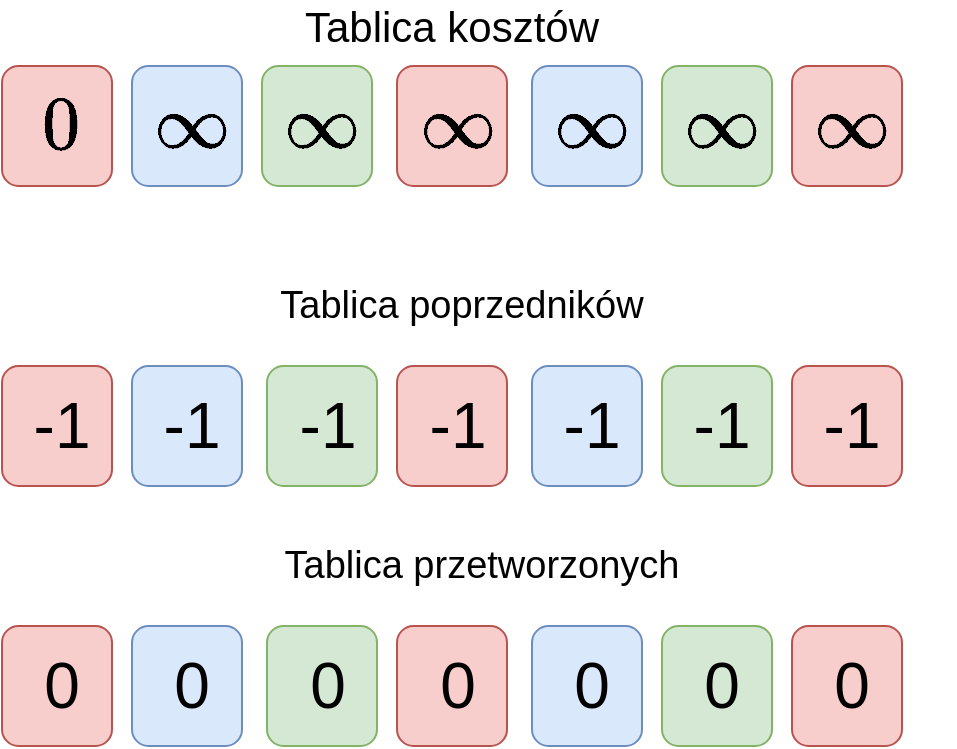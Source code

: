 <mxfile version="13.1.14" type="device"><diagram id="B2LhQg4d7DZISlTwjgrp" name="Page-1"><mxGraphModel dx="1027" dy="555" grid="1" gridSize="10" guides="1" tooltips="1" connect="1" arrows="1" fold="1" page="1" pageScale="1" pageWidth="520" pageHeight="400" math="1" shadow="0"><root><mxCell id="0"/><mxCell id="1" parent="0"/><mxCell id="2Hb2jNUms6qORHJY_kPr-4" value="&lt;span style=&quot;font-size: 32px&quot;&gt;$$0 $$&lt;/span&gt;" style="rounded=1;whiteSpace=wrap;html=1;fillColor=#f8cecc;strokeColor=#b85450;spacing=12;spacingLeft=5;" parent="1" vertex="1"><mxGeometry x="35" y="50" width="55" height="60" as="geometry"/></mxCell><mxCell id="2Hb2jNUms6qORHJY_kPr-10" value="&lt;font style=&quot;font-size: 21px&quot;&gt;Tablica kosztów&lt;/font&gt;" style="text;html=1;strokeColor=none;fillColor=none;align=center;verticalAlign=middle;whiteSpace=wrap;rounded=0;" parent="1" vertex="1"><mxGeometry x="165" y="20" width="190" height="20" as="geometry"/></mxCell><mxCell id="2Hb2jNUms6qORHJY_kPr-12" value="Tablica poprzedników" style="text;html=1;strokeColor=none;fillColor=none;align=center;verticalAlign=middle;whiteSpace=wrap;rounded=0;fontSize=19;" parent="1" vertex="1"><mxGeometry x="155" y="160" width="220" height="20" as="geometry"/></mxCell><mxCell id="crELcsmffhB4RE_T93IT-4" value="Tablica przetworzonych" style="text;html=1;strokeColor=none;fillColor=none;align=center;verticalAlign=middle;whiteSpace=wrap;rounded=0;fontSize=19;" vertex="1" parent="1"><mxGeometry x="165" y="290" width="220" height="20" as="geometry"/></mxCell><mxCell id="crELcsmffhB4RE_T93IT-9" value="&lt;span style=&quot;font-size: 32px&quot;&gt;$$\infty $$&lt;/span&gt;" style="rounded=1;whiteSpace=wrap;html=1;fillColor=#dae8fc;strokeColor=#6c8ebf;spacing=12;spacingLeft=5;" vertex="1" parent="1"><mxGeometry x="100" y="50" width="55" height="60" as="geometry"/></mxCell><mxCell id="crELcsmffhB4RE_T93IT-14" value="&lt;span style=&quot;font-size: 32px&quot;&gt;$$\infty $$&lt;/span&gt;" style="rounded=1;whiteSpace=wrap;html=1;fillColor=#d5e8d4;strokeColor=#82b366;spacing=12;spacingLeft=5;" vertex="1" parent="1"><mxGeometry x="165" y="50" width="55" height="60" as="geometry"/></mxCell><mxCell id="crELcsmffhB4RE_T93IT-15" value="&lt;span style=&quot;font-size: 32px&quot;&gt;$$\infty $$&lt;/span&gt;" style="rounded=1;whiteSpace=wrap;html=1;fillColor=#f8cecc;strokeColor=#b85450;spacing=12;spacingLeft=5;" vertex="1" parent="1"><mxGeometry x="232.5" y="50" width="55" height="60" as="geometry"/></mxCell><mxCell id="crELcsmffhB4RE_T93IT-16" value="&lt;span style=&quot;font-size: 32px&quot;&gt;$$\infty $$&lt;/span&gt;" style="rounded=1;whiteSpace=wrap;html=1;fillColor=#dae8fc;strokeColor=#6c8ebf;spacing=12;spacingLeft=5;" vertex="1" parent="1"><mxGeometry x="300" y="50" width="55" height="60" as="geometry"/></mxCell><mxCell id="crELcsmffhB4RE_T93IT-17" value="&lt;span style=&quot;font-size: 32px&quot;&gt;$$\infty $$&lt;/span&gt;" style="rounded=1;whiteSpace=wrap;html=1;fillColor=#d5e8d4;strokeColor=#82b366;spacing=12;spacingLeft=5;" vertex="1" parent="1"><mxGeometry x="365" y="50" width="55" height="60" as="geometry"/></mxCell><mxCell id="crELcsmffhB4RE_T93IT-18" value="&lt;span style=&quot;font-size: 32px&quot;&gt;$$\infty $$&lt;/span&gt;" style="rounded=1;whiteSpace=wrap;html=1;fillColor=#f8cecc;strokeColor=#b85450;spacing=12;spacingLeft=5;" vertex="1" parent="1"><mxGeometry x="430" y="50" width="55" height="60" as="geometry"/></mxCell><mxCell id="crELcsmffhB4RE_T93IT-19" value="&lt;font style=&quot;font-size: 32px&quot;&gt;-1&lt;/font&gt;" style="rounded=1;whiteSpace=wrap;html=1;fillColor=#f8cecc;strokeColor=#b85450;spacing=12;spacingLeft=5;" vertex="1" parent="1"><mxGeometry x="35" y="200" width="55" height="60" as="geometry"/></mxCell><mxCell id="crELcsmffhB4RE_T93IT-26" value="&lt;font style=&quot;font-size: 32px&quot;&gt;-1&lt;/font&gt;" style="rounded=1;whiteSpace=wrap;html=1;fillColor=#dae8fc;strokeColor=#6c8ebf;spacing=12;spacingLeft=5;" vertex="1" parent="1"><mxGeometry x="100" y="200" width="55" height="60" as="geometry"/></mxCell><mxCell id="crELcsmffhB4RE_T93IT-27" value="&lt;font style=&quot;font-size: 32px&quot;&gt;-1&lt;/font&gt;" style="rounded=1;whiteSpace=wrap;html=1;fillColor=#d5e8d4;strokeColor=#82b366;spacing=12;spacingLeft=5;" vertex="1" parent="1"><mxGeometry x="167.5" y="200" width="55" height="60" as="geometry"/></mxCell><mxCell id="crELcsmffhB4RE_T93IT-28" value="&lt;font style=&quot;font-size: 32px&quot;&gt;-1&lt;/font&gt;" style="rounded=1;whiteSpace=wrap;html=1;fillColor=#f8cecc;strokeColor=#b85450;spacing=12;spacingLeft=5;" vertex="1" parent="1"><mxGeometry x="232.5" y="200" width="55" height="60" as="geometry"/></mxCell><mxCell id="crELcsmffhB4RE_T93IT-29" value="&lt;font style=&quot;font-size: 32px&quot;&gt;-1&lt;/font&gt;" style="rounded=1;whiteSpace=wrap;html=1;fillColor=#dae8fc;strokeColor=#6c8ebf;spacing=12;spacingLeft=5;" vertex="1" parent="1"><mxGeometry x="300" y="200" width="55" height="60" as="geometry"/></mxCell><mxCell id="crELcsmffhB4RE_T93IT-30" value="&lt;font style=&quot;font-size: 32px&quot;&gt;-1&lt;/font&gt;" style="rounded=1;whiteSpace=wrap;html=1;fillColor=#d5e8d4;strokeColor=#82b366;spacing=12;spacingLeft=5;" vertex="1" parent="1"><mxGeometry x="365" y="200" width="55" height="60" as="geometry"/></mxCell><mxCell id="crELcsmffhB4RE_T93IT-31" value="&lt;font style=&quot;font-size: 32px&quot;&gt;-1&lt;/font&gt;" style="rounded=1;whiteSpace=wrap;html=1;fillColor=#f8cecc;strokeColor=#b85450;spacing=12;spacingLeft=5;" vertex="1" parent="1"><mxGeometry x="430" y="200" width="55" height="60" as="geometry"/></mxCell><mxCell id="crELcsmffhB4RE_T93IT-33" value="&lt;font style=&quot;font-size: 32px&quot;&gt;0&lt;/font&gt;" style="rounded=1;whiteSpace=wrap;html=1;fillColor=#f8cecc;strokeColor=#b85450;spacing=12;spacingLeft=5;" vertex="1" parent="1"><mxGeometry x="35" y="330" width="55" height="60" as="geometry"/></mxCell><mxCell id="crELcsmffhB4RE_T93IT-42" value="&lt;font style=&quot;font-size: 32px&quot;&gt;0&lt;/font&gt;" style="rounded=1;whiteSpace=wrap;html=1;fillColor=#dae8fc;strokeColor=#6c8ebf;spacing=12;spacingLeft=5;" vertex="1" parent="1"><mxGeometry x="100" y="330" width="55" height="60" as="geometry"/></mxCell><mxCell id="crELcsmffhB4RE_T93IT-43" value="&lt;font style=&quot;font-size: 32px&quot;&gt;0&lt;/font&gt;" style="rounded=1;whiteSpace=wrap;html=1;fillColor=#d5e8d4;strokeColor=#82b366;spacing=12;spacingLeft=5;" vertex="1" parent="1"><mxGeometry x="167.5" y="330" width="55" height="60" as="geometry"/></mxCell><mxCell id="crELcsmffhB4RE_T93IT-44" value="&lt;font style=&quot;font-size: 32px&quot;&gt;0&lt;/font&gt;" style="rounded=1;whiteSpace=wrap;html=1;fillColor=#f8cecc;strokeColor=#b85450;spacing=12;spacingLeft=5;" vertex="1" parent="1"><mxGeometry x="232.5" y="330" width="55" height="60" as="geometry"/></mxCell><mxCell id="crELcsmffhB4RE_T93IT-45" value="&lt;font style=&quot;font-size: 32px&quot;&gt;0&lt;/font&gt;" style="rounded=1;whiteSpace=wrap;html=1;fillColor=#dae8fc;strokeColor=#6c8ebf;spacing=12;spacingLeft=5;" vertex="1" parent="1"><mxGeometry x="300" y="330" width="55" height="60" as="geometry"/></mxCell><mxCell id="crELcsmffhB4RE_T93IT-46" value="&lt;font style=&quot;font-size: 32px&quot;&gt;0&lt;/font&gt;" style="rounded=1;whiteSpace=wrap;html=1;fillColor=#d5e8d4;strokeColor=#82b366;spacing=12;spacingLeft=5;" vertex="1" parent="1"><mxGeometry x="365" y="330" width="55" height="60" as="geometry"/></mxCell><mxCell id="crELcsmffhB4RE_T93IT-47" value="&lt;font style=&quot;font-size: 32px&quot;&gt;0&lt;/font&gt;" style="rounded=1;whiteSpace=wrap;html=1;fillColor=#f8cecc;strokeColor=#b85450;spacing=12;spacingLeft=5;" vertex="1" parent="1"><mxGeometry x="430" y="330" width="55" height="60" as="geometry"/></mxCell></root></mxGraphModel></diagram></mxfile>
